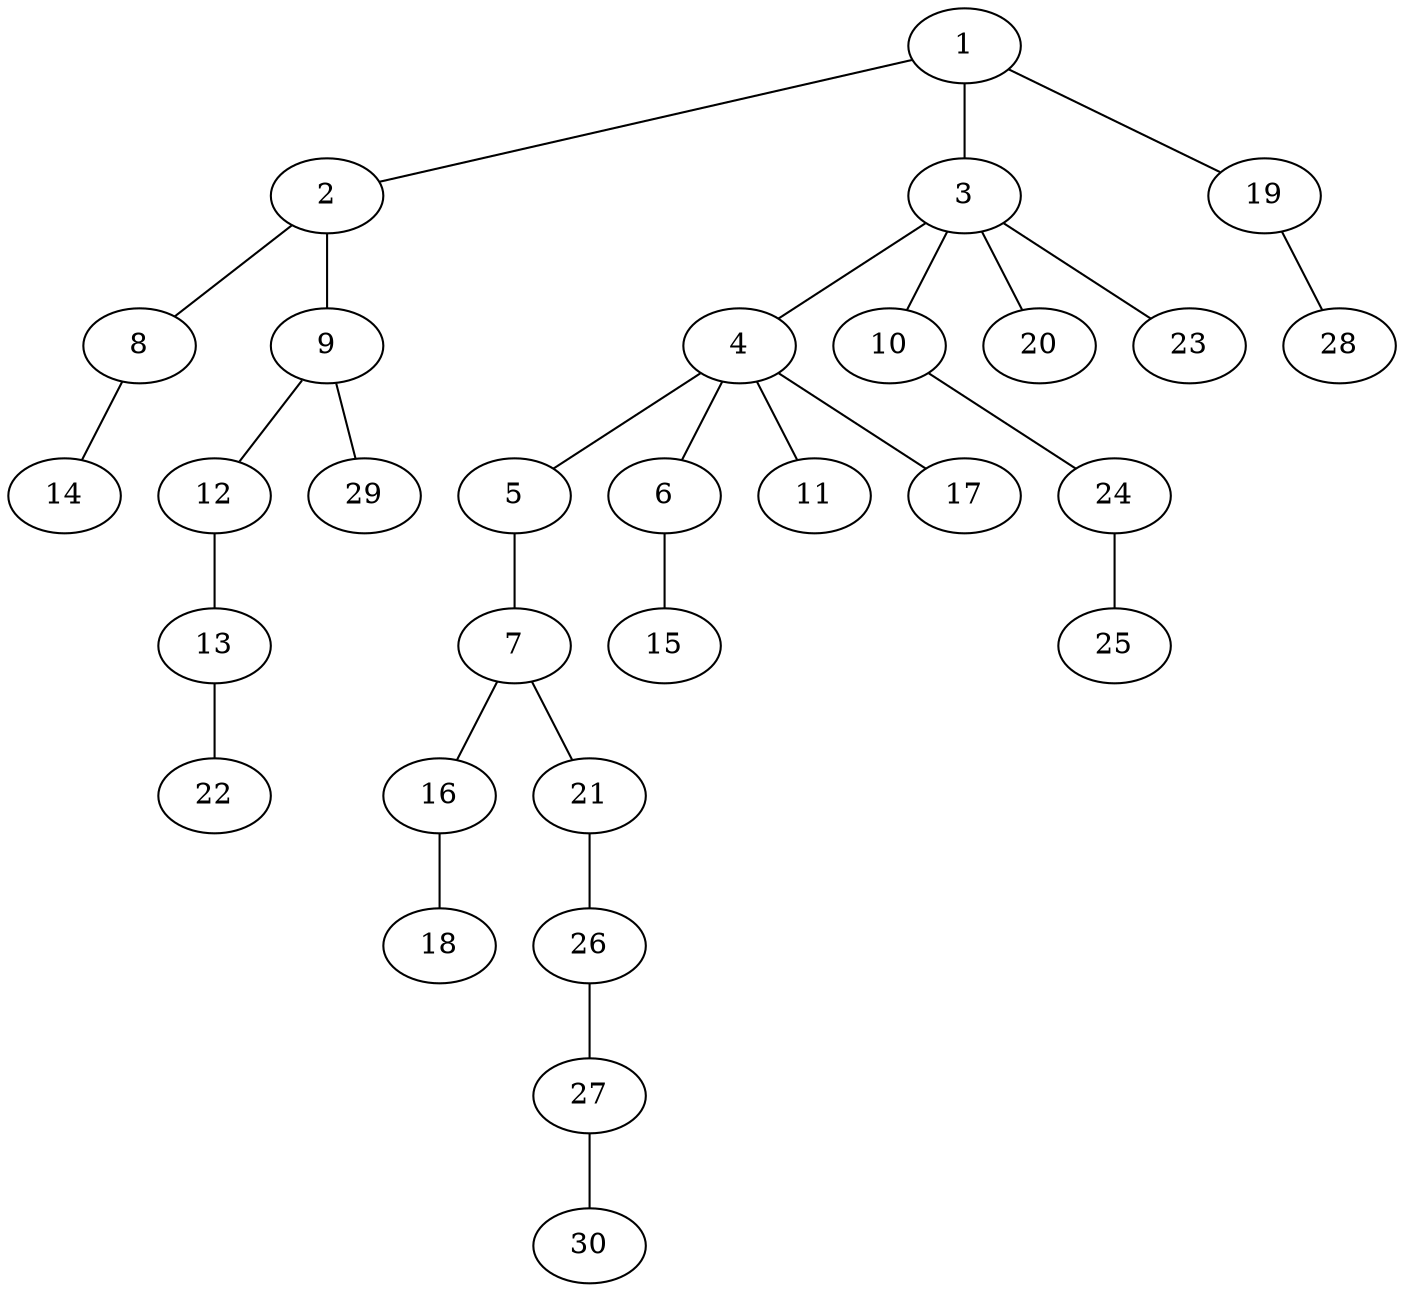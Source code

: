graph graphname {1--2
1--3
1--19
2--8
2--9
3--4
3--10
3--20
3--23
4--5
4--6
4--11
4--17
5--7
6--15
7--16
7--21
8--14
9--12
9--29
10--24
12--13
13--22
16--18
19--28
21--26
24--25
26--27
27--30
}